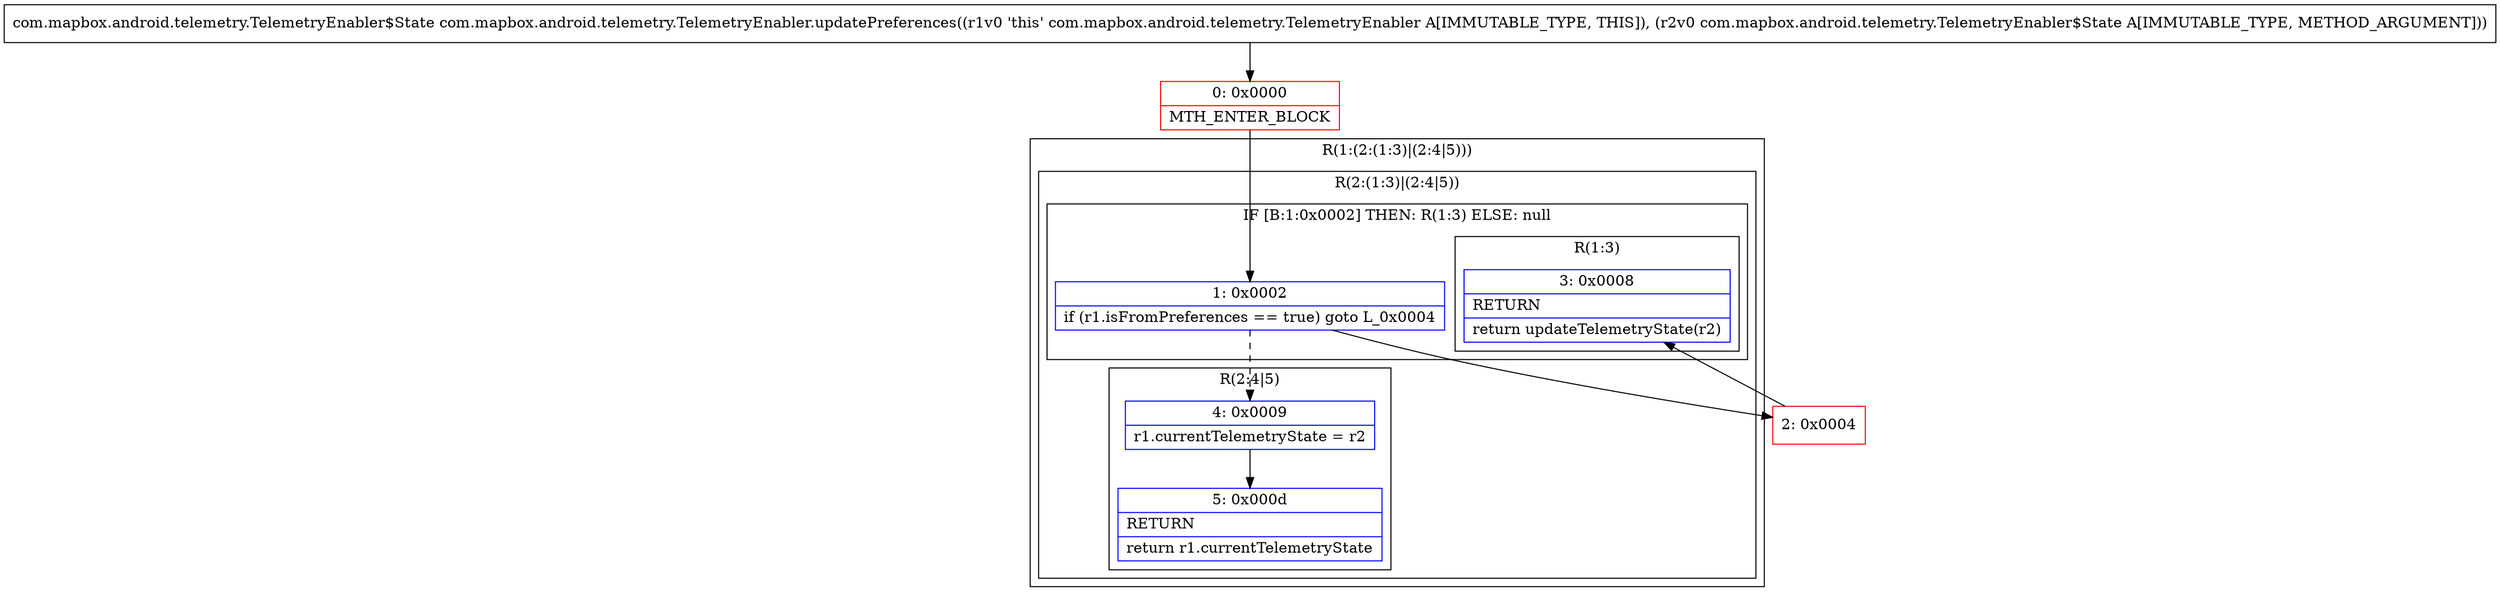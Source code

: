 digraph "CFG forcom.mapbox.android.telemetry.TelemetryEnabler.updatePreferences(Lcom\/mapbox\/android\/telemetry\/TelemetryEnabler$State;)Lcom\/mapbox\/android\/telemetry\/TelemetryEnabler$State;" {
subgraph cluster_Region_68336556 {
label = "R(1:(2:(1:3)|(2:4|5)))";
node [shape=record,color=blue];
subgraph cluster_Region_1361961448 {
label = "R(2:(1:3)|(2:4|5))";
node [shape=record,color=blue];
subgraph cluster_IfRegion_1167703341 {
label = "IF [B:1:0x0002] THEN: R(1:3) ELSE: null";
node [shape=record,color=blue];
Node_1 [shape=record,label="{1\:\ 0x0002|if (r1.isFromPreferences == true) goto L_0x0004\l}"];
subgraph cluster_Region_533075862 {
label = "R(1:3)";
node [shape=record,color=blue];
Node_3 [shape=record,label="{3\:\ 0x0008|RETURN\l|return updateTelemetryState(r2)\l}"];
}
}
subgraph cluster_Region_236458009 {
label = "R(2:4|5)";
node [shape=record,color=blue];
Node_4 [shape=record,label="{4\:\ 0x0009|r1.currentTelemetryState = r2\l}"];
Node_5 [shape=record,label="{5\:\ 0x000d|RETURN\l|return r1.currentTelemetryState\l}"];
}
}
}
Node_0 [shape=record,color=red,label="{0\:\ 0x0000|MTH_ENTER_BLOCK\l}"];
Node_2 [shape=record,color=red,label="{2\:\ 0x0004}"];
MethodNode[shape=record,label="{com.mapbox.android.telemetry.TelemetryEnabler$State com.mapbox.android.telemetry.TelemetryEnabler.updatePreferences((r1v0 'this' com.mapbox.android.telemetry.TelemetryEnabler A[IMMUTABLE_TYPE, THIS]), (r2v0 com.mapbox.android.telemetry.TelemetryEnabler$State A[IMMUTABLE_TYPE, METHOD_ARGUMENT])) }"];
MethodNode -> Node_0;
Node_1 -> Node_2;
Node_1 -> Node_4[style=dashed];
Node_4 -> Node_5;
Node_0 -> Node_1;
Node_2 -> Node_3;
}

